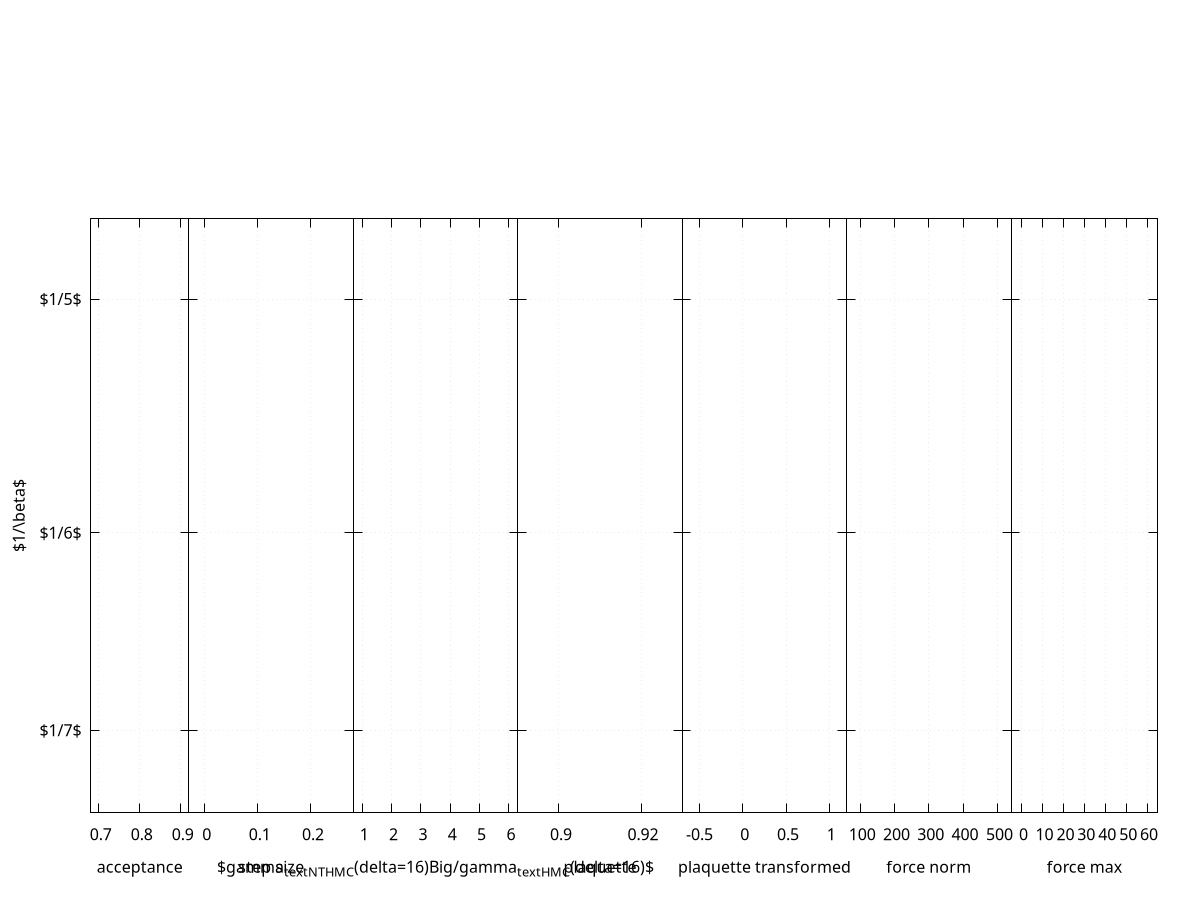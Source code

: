 set grid lc rgb '#a0a0a0'

set tmargin 10
set bmargin 4
set lmargin 10
set rmargin 0

set log y
set yrange [0.134:0.213]
set multiplot

figw=(1.0-0.04)/7.0    # excluding left & right margins
orig=0.0
orig_next=orig+figw+0.02    # left margin

set origin orig,0
set size orig_next-orig,1
orig=orig_next
orig_next=orig_next+figw

set key tmargin left Left reverse
set ytics ('$1/5$' 1./5, '$1/6$' 1./6, '$1/7$' 1./7)
set ylabel '$1/\beta$'
set xlabel 'acceptance'
set xrange [0.68:0.92]
set xtics 0.1
plot\
	"<grep -Ev '^(#|$)' ../../u1_2d/stats/s_hmc_l64_params_accept_post_train   |paste - - - -" u 8:(1./$2):10 w xerror t 'HMC',\
	"<grep -Ev '^(#|$)' ../../u1_2d/stats/s_nthmc_l64_b5_accept_post_train     |paste - - - -" u 8:(1./$2):10 w xerror t 'NTHMC trained at $\beta=5$',\
	"<grep -Ev '^(#|$)' ../../u1_2d/stats/s_nthmc_l64_b6_accept_post_train     |paste - - - -|head -n1;grep -Ev '^(#|$)' ../../u1_2d/stats/s_nthmc_l64_b6_startb6_accept_post_train     |paste - - - -|head -n1;grep -Ev '^(#|$)' ../../u1_2d/stats/s_nthmc_l64_b6_startb7_accept_post_train     |paste - - - -" u 8:(1./$2):10 w xerror t 'NTHMC trained at $\beta=6$',\
	"<grep -Ev '^(#|$)' ../../u1_2d/stats/s_nthmc_l64_b6_5cn8_5cn10_lr1e-5_accept_post_train |paste - - - -" u 8:(1./$2):10 w xerror t 'NTHMC$^\dag$ trained at $\beta=6$ with norm-8/-10 in loss',\
	"<grep -Ev '^(#|$)' ../../u1_2d/stats/s_fthmc_l64_b6_accept_post_train     |paste - - - -" u 8:(1./$2):10 w xerror t 'FTHMC w/ 2-step stout $c=0.04287$ from average of trained model at $\beta=6$',\
	"<grep -Ev '^(#|$)' ../../u1_2d/stats/s_fthmc_l64_b6_c14_accept_post_train |paste - - - -" u 8:(1./$2):10 w xerror t 'FTHMC w/ 2-step stout $c=0.14$',\
	"<grep -Ev '^(#|$)' ../../u1_2d/stats/s_fthmc_l64_b6_c26_accept_post_train |paste - - - -" u 8:(1./$2):10 w xerror t 'FTHMC w/ 2-step stout $c=0.26$'

set origin orig,0
set size orig_next-orig,1
orig=orig_next
orig_next=orig_next+figw

set lmargin 0

unset key
set ytics ('' 1./5, '' 1./6, '' 1./7)
unset ylabel
set xlabel 'step size'
set xrange [-0.03:0.28]
set xtics 0.1
plot\
	"<paste - - <../../u1_2d/stats/s_hmc_l64_params_stepsize_train   |awk '$2>=5&&$2<=7'" u 4:(1./$2) w lp t '',\
	"<paste - - <../../u1_2d/stats/s_nthmc_l64_b5_stepsize_train     |awk '$2>=5&&$2<=7'" u 4:(1./$2) w lp t '',\
	"<paste - - <../../u1_2d/stats/s_nthmc_l64_b6_stepsize_train     |awk '$2>=5&&$2<=5'; paste - - <../../u1_2d/stats/s_nthmc_l64_b6_startb6_stepsize_train     |awk '$2>=6&&$2<=6'; paste - - <../../u1_2d/stats/s_nthmc_l64_b6_startb7_stepsize_train     |awk '$2>=7&&$2<=7'" u 4:(1./$2) w lp t '',\
	"<paste - - <../../u1_2d/stats//s_nthmc_l64_b6_5cn8_5cn10_lr1e-5_stepsize_train |awk '$2>=5&&$2<=7'" u 4:(1./$2) w lp t '',\
	"<paste - - <../../u1_2d/stats/s_fthmc_l64_b6_stepsize_train     |awk '$2>=5&&$2<=7'" u 4:(1./$2) w lp t '',\
	"<paste - - <../../u1_2d/stats/s_fthmc_l64_b6_c14_stepsize_train |awk '$2>=5&&$2<=7'" u 4:(1./$2) w lp t '',\
	"<paste - - <../../u1_2d/stats/s_fthmc_l64_b6_c26_stepsize_train |awk '$2>=5&&$2<=7'" u 4:(1./$2) w lp t ''

set origin orig,0
set size orig_next-orig,1
orig=orig_next
orig_next=orig_next+figw

set xlabel '$\gamma_{\text{NTHMC}}(\delta=16)\Big/\gamma_{\text{HMC}}(\delta=16)$'
set xrange [0.7:6.3]
set xtics 1
plot\
	"<for b in 5 6 7;do ./get_dq2_hmc_scaled_b_v_d $b 64 4; ./get_dq2_hmc_scaled_b_v_d $b 64 4 s_nthmc_l64_b5;done|paste - -" u ($5/$2):(1./$1):($5/$2*sqrt(($3/$2)**2+($6/$5)**2)) w xerror lt 2 t '',\
	"<(./get_dq2_hmc_scaled_b_v_d 5 64 4; ./get_dq2_hmc_scaled_b_v_d 5 64 4 s_nthmc_l64_b6;./get_dq2_hmc_scaled_b_v_d 6 64 4; ./get_dq2_hmc_scaled_b_v_d 6 64 4 s_nthmc_l64_b6_startb6;./get_dq2_hmc_scaled_b_v_d 7 64 4; ./get_dq2_hmc_scaled_b_v_d 7 64 4 s_nthmc_l64_b6_startb7)|paste - -" u ($5/$2):(1./$1):($5/$2*sqrt(($3/$2)**2+($6/$5)**2)) w xerror lt 3 t '',\
	"<for b in 5 6 7;do ./get_dq2_hmc_scaled_b_v_d $b 64 4; ./get_dq2_hmc_scaled_b_v_d $b 64 4 s_nthmc_l64_b6_5cn8_5cn10_lr1e-5;done|paste - -" u ($5/$2):(1./$1):($5/$2*sqrt(($3/$2)**2+($6/$5)**2)) w xerror lt 4 t '',\
	"<for b in 5 6 7;do ./get_dq2_hmc_scaled_b_v_d $b 64 4; ./get_dq2_hmc_scaled_b_v_d $b 64 4 s_fthmc_l64_b6;done|paste - -" u ($5/$2):(1./$1):($5/$2*sqrt(($3/$2)**2+($6/$5)**2)) w xerror lt 5 t '',\
	"<for b in 5 6 7;do ./get_dq2_hmc_scaled_b_v_d $b 64 4; ./get_dq2_hmc_scaled_b_v_d $b 64 4 s_fthmc_l64_b6_c14;done|paste - -" u ($5/$2):(1./$1):($5/$2*sqrt(($3/$2)**2+($6/$5)**2)) w xerror lt 6 t '',\
	"<for b in 5 6 7;do ./get_dq2_hmc_scaled_b_v_d $b 64 4; ./get_dq2_hmc_scaled_b_v_d $b 64 4 s_fthmc_l64_b6_c26;done|paste - -" u ($5/$2):(1./$1):($5/$2*sqrt(($3/$2)**2+($6/$5)**2)) w xerror lt 7 t ''

set origin orig,0
set size orig_next-orig,1
orig=orig_next
orig_next=orig_next+figw

set xlabel 'plaquette'
set xrange [0.89:0.93]
set xtics 0.02
plot\
	"<grep -Ev '^(#|$)' ../../u1_2d/stats/s_hmc_l64_params_plaq_post_train   |paste - - - - - - - - -" u 8:(1./$2):10 w xerror t '',\
	"<grep -Ev '^(#|$)' ../../u1_2d/stats/s_nthmc_l64_b5_plaq_post_train     |paste - - - - - - - - -" u 8:(1./$2):10 w xerror t '',\
	"<grep -Ev '^(#|$)' ../../u1_2d/stats/s_nthmc_l64_b6_plaq_post_train     |paste - - - - - - - - -|head -n1;grep -Ev '^(#|$)' ../../u1_2d/stats/s_nthmc_l64_b6_startb6_plaq_post_train     |paste - - - - - - - - -|head -n1;grep -Ev '^(#|$)' ../../u1_2d/stats/s_nthmc_l64_b6_startb7_plaq_post_train     |paste - - - - - - - - -" u 8:(1./$2):10 w xerror t '',\
	"<grep -Ev '^(#|$)' ../../u1_2d/stats/s_nthmc_l64_b6_5cn8_5cn10_lr1e-5_plaq_post_train |paste - - - - - - - - -" u 8:(1./$2):10 w xerror t '',\
	"<grep -Ev '^(#|$)' ../../u1_2d/stats/s_fthmc_l64_b6_plaq_post_train     |paste - - - - - - - - -" u 8:(1./$2):10 w xerror t '',\
	"<grep -Ev '^(#|$)' ../../u1_2d/stats/s_fthmc_l64_b6_c14_plaq_post_train |paste - - - - - - - - -" u 8:(1./$2):10 w xerror t '',\
	"<grep -Ev '^(#|$)' ../../u1_2d/stats/s_fthmc_l64_b6_c26_plaq_post_train |paste - - - - - - - - -" u 8:(1./$2):10 w xerror t ''

set origin orig,0
set size orig_next-orig,1
orig=orig_next
orig_next=orig_next+figw

set xlabel 'plaquette transformed'
set xrange [-0.7:1.2]
set xtics 0.5
plot\
	"<grep -Ev '^(#|$)' ../../u1_2d/stats/s_hmc_l64_params_plaq_post_train   |paste - - - - - - - - -" u 20:(1./$2):22 w xerror t '',\
	"<grep -Ev '^(#|$)' ../../u1_2d/stats/s_nthmc_l64_b5_plaq_post_train     |paste - - - - - - - - -" u 20:(1./$2):22 w xerror t '',\
	"<grep -Ev '^(#|$)' ../../u1_2d/stats/s_nthmc_l64_b6_plaq_post_train     |paste - - - - - - - - -|head -n1;grep -Ev '^(#|$)' ../../u1_2d/stats/s_nthmc_l64_b6_startb6_plaq_post_train     |paste - - - - - - - - -|head -n1;grep -Ev '^(#|$)' ../../u1_2d/stats/s_nthmc_l64_b6_startb7_plaq_post_train     |paste - - - - - - - - -" u 20:(1./$2):22 w xerror t '',\
	"<grep -Ev '^(#|$)' ../../u1_2d/stats/s_nthmc_l64_b6_5cn8_5cn10_lr1e-5_plaq_post_train |paste - - - - - - - - -" u 20:(1./$2):22 w xerror t '',\
	"<grep -Ev '^(#|$)' ../../u1_2d/stats/s_fthmc_l64_b6_plaq_post_train     |paste - - - - - - - - -" u 20:(1./$2):22 w xerror t '',\
	"<grep -Ev '^(#|$)' ../../u1_2d/stats/s_fthmc_l64_b6_c14_plaq_post_train |paste - - - - - - - - -" u 20:(1./$2):22 w xerror t '',\
	"<grep -Ev '^(#|$)' ../../u1_2d/stats/s_fthmc_l64_b6_c26_plaq_post_train |paste - - - - - - - - -" u 20:(1./$2):22 w xerror t ''


set origin orig,0
set size orig_next-orig,1
orig=orig_next
orig_next=orig_next+figw

set xlabel 'force norm'
set xrange [60:540]
set xtics 100
plot\
	"<grep -Ev '^(#|$)' ../../u1_2d/stats/s_hmc_l64_params_force_post_train   |paste - - - - - - - - -" u 8:(1./$2):10 w xerror t '',\
	"<grep -Ev '^(#|$)' ../../u1_2d/stats/s_nthmc_l64_b5_force_post_train     |paste - - - - - - - - -" u 8:(1./$2):10 w xerror t '',\
	"<grep -Ev '^(#|$)' ../../u1_2d/stats/s_nthmc_l64_b6_force_post_train     |paste - - - - - - - - -|head -n1;grep -Ev '^(#|$)' ../../u1_2d/stats/s_nthmc_l64_b6_startb6_force_post_train     |paste - - - - - - - - -|head -n1;grep -Ev '^(#|$)' ../../u1_2d/stats/s_nthmc_l64_b6_startb7_force_post_train     |paste - - - - - - - - -" u 8:(1./$2):10 w xerror t '',\
	"<grep -Ev '^(#|$)' ../../u1_2d/stats/s_nthmc_l64_b6_5cn8_5cn10_lr1e-5_force_post_train |paste - - - - - - - - -" u 8:(1./$2):10 w xerror t '',\
	"<grep -Ev '^(#|$)' ../../u1_2d/stats/s_fthmc_l64_b6_force_post_train     |paste - - - - - - - - -" u 8:(1./$2):10 w xerror t '',\
	"<grep -Ev '^(#|$)' ../../u1_2d/stats/s_fthmc_l64_b6_c14_force_post_train |paste - - - - - - - - -" u 8:(1./$2):10 w xerror t '',\
	"<grep -Ev '^(#|$)' ../../u1_2d/stats/s_fthmc_l64_b6_c26_force_post_train |paste - - - - - - - - -" u 8:(1./$2):10 w xerror t ''

set origin orig,0
set size orig_next-orig,1
orig=orig_next
orig_next=1    # the last figure

set rmargin 2

set xlabel 'force max'
set xrange [-5:65]
set xtics 10
plot\
	"<grep -Ev '^(#|$)' ../../u1_2d/stats/s_hmc_l64_params_force_post_train   |paste - - - - - - - - -" u 20:(1./$2):22 w xerror t '',\
	"<grep -Ev '^(#|$)' ../../u1_2d/stats/s_nthmc_l64_b5_force_post_train     |paste - - - - - - - - -" u 20:(1./$2):22 w xerror t '',\
	"<grep -Ev '^(#|$)' ../../u1_2d/stats/s_nthmc_l64_b6_force_post_train     |paste - - - - - - - - -|head -n1;grep -Ev '^(#|$)' ../../u1_2d/stats/s_nthmc_l64_b6_startb6_force_post_train     |paste - - - - - - - - -|head -n1;grep -Ev '^(#|$)' ../../u1_2d/stats/s_nthmc_l64_b6_startb7_force_post_train     |paste - - - - - - - - -" u 20:(1./$2):22 w xerror t '',\
	"<grep -Ev '^(#|$)' ../../u1_2d/stats/s_nthmc_l64_b6_5cn8_5cn10_lr1e-5_force_post_train |paste - - - - - - - - -" u 20:(1./$2):22 w xerror t '',\
	"<grep -Ev '^(#|$)' ../../u1_2d/stats/s_fthmc_l64_b6_force_post_train     |paste - - - - - - - - -" u 20:(1./$2):22 w xerror t '',\
	"<grep -Ev '^(#|$)' ../../u1_2d/stats/s_fthmc_l64_b6_c14_force_post_train |paste - - - - - - - - -" u 20:(1./$2):22 w xerror t '',\
	"<grep -Ev '^(#|$)' ../../u1_2d/stats/s_fthmc_l64_b6_c26_force_post_train |paste - - - - - - - - -" u 20:(1./$2):22 w xerror t ''

unset multiplot
